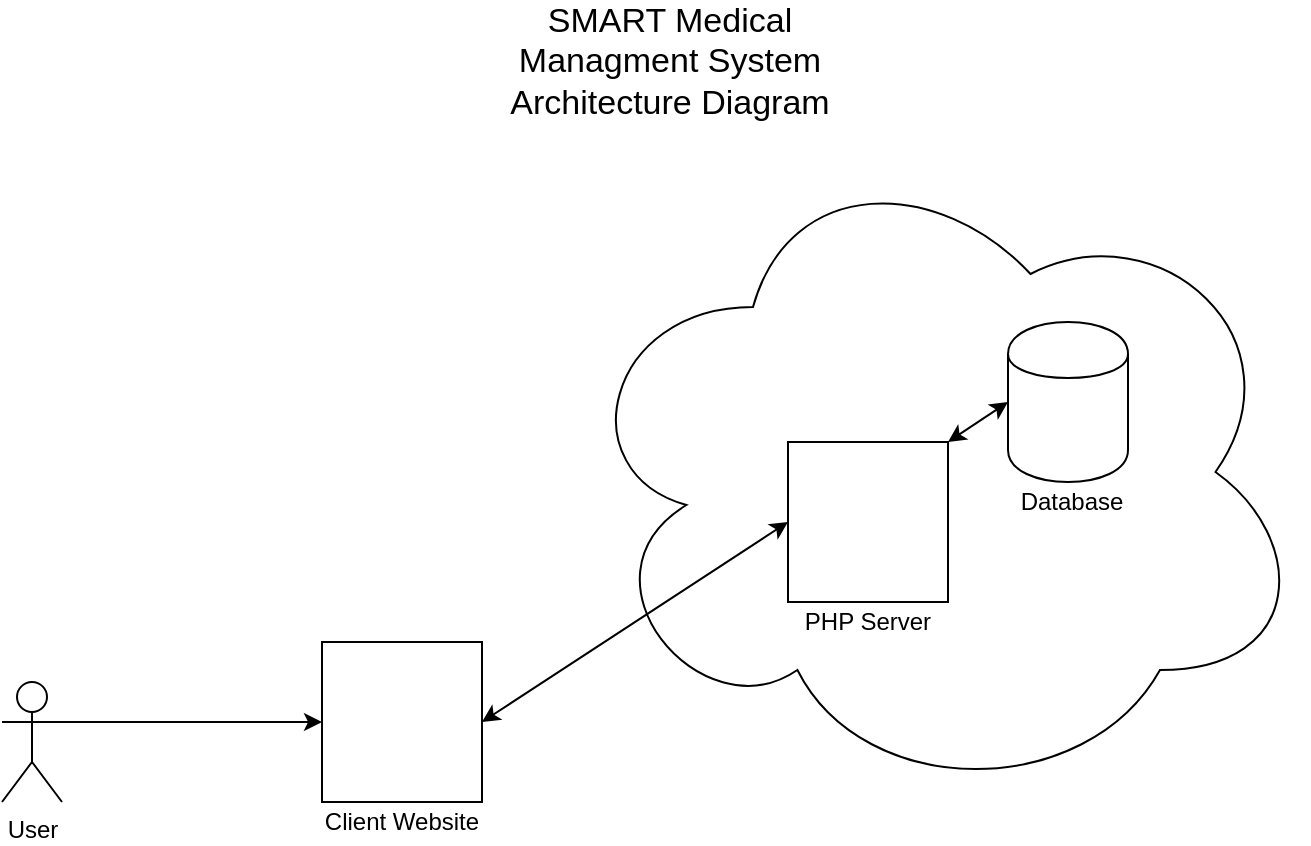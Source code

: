<mxfile version="12.9.3" type="device"><diagram id="OkfZsFVaMOh71XVkJSay" name="Page-1"><mxGraphModel dx="1086" dy="806" grid="1" gridSize="10" guides="1" tooltips="1" connect="1" arrows="1" fold="1" page="1" pageScale="1" pageWidth="827" pageHeight="1169" math="0" shadow="0"><root><mxCell id="0"/><mxCell id="1" parent="0"/><mxCell id="zQ8w275YMEVfNdzz5W2U-9" value="" style="whiteSpace=wrap;html=1;aspect=fixed;" parent="1" vertex="1"><mxGeometry x="240" y="340" width="80" height="80" as="geometry"/></mxCell><mxCell id="zQ8w275YMEVfNdzz5W2U-14" value="&lt;font style=&quot;font-size: 17px&quot;&gt;SMART Medical Managment System&lt;br&gt;Architecture Diagram&lt;/font&gt;" style="text;html=1;strokeColor=none;fillColor=none;align=center;verticalAlign=middle;whiteSpace=wrap;rounded=0;" parent="1" vertex="1"><mxGeometry x="323" y="40" width="182" height="20" as="geometry"/></mxCell><mxCell id="mPO3RPsCpt0iSe62ulKY-2" value="Client Website" style="text;html=1;strokeColor=none;fillColor=none;align=center;verticalAlign=middle;whiteSpace=wrap;rounded=0;" vertex="1" parent="1"><mxGeometry x="240" y="420" width="80" height="20" as="geometry"/></mxCell><mxCell id="mPO3RPsCpt0iSe62ulKY-3" value="User" style="shape=umlActor;verticalLabelPosition=bottom;labelBackgroundColor=#ffffff;verticalAlign=top;html=1;outlineConnect=0;" vertex="1" parent="1"><mxGeometry x="80" y="360" width="30" height="60" as="geometry"/></mxCell><mxCell id="mPO3RPsCpt0iSe62ulKY-4" value="" style="endArrow=classic;html=1;exitX=1;exitY=0.333;exitDx=0;exitDy=0;exitPerimeter=0;entryX=0;entryY=0.5;entryDx=0;entryDy=0;" edge="1" parent="1" source="mPO3RPsCpt0iSe62ulKY-3" target="zQ8w275YMEVfNdzz5W2U-9"><mxGeometry width="50" height="50" relative="1" as="geometry"><mxPoint x="140" y="430" as="sourcePoint"/><mxPoint x="190" y="380" as="targetPoint"/></mxGeometry></mxCell><mxCell id="zQ8w275YMEVfNdzz5W2U-1" value="" style="ellipse;shape=cloud;whiteSpace=wrap;html=1;" parent="1" vertex="1"><mxGeometry x="363" y="90" width="370" height="330" as="geometry"/></mxCell><mxCell id="zQ8w275YMEVfNdzz5W2U-2" value="" style="shape=cylinder;whiteSpace=wrap;html=1;boundedLbl=1;backgroundOutline=1;" parent="1" vertex="1"><mxGeometry x="583" y="180" width="60" height="80" as="geometry"/></mxCell><mxCell id="zQ8w275YMEVfNdzz5W2U-3" value="Database" style="text;html=1;strokeColor=none;fillColor=none;align=center;verticalAlign=middle;whiteSpace=wrap;rounded=0;" parent="1" vertex="1"><mxGeometry x="580" y="260" width="70" height="20" as="geometry"/></mxCell><mxCell id="zQ8w275YMEVfNdzz5W2U-4" value="" style="whiteSpace=wrap;html=1;aspect=fixed;" parent="1" vertex="1"><mxGeometry x="473" y="240" width="80" height="80" as="geometry"/></mxCell><mxCell id="zQ8w275YMEVfNdzz5W2U-5" value="PHP Server" style="text;html=1;strokeColor=none;fillColor=none;align=center;verticalAlign=middle;whiteSpace=wrap;rounded=0;" parent="1" vertex="1"><mxGeometry x="473" y="320" width="80" height="20" as="geometry"/></mxCell><mxCell id="zQ8w275YMEVfNdzz5W2U-13" value="" style="endArrow=classic;startArrow=classic;html=1;entryX=0;entryY=0.5;entryDx=0;entryDy=0;exitX=1;exitY=0;exitDx=0;exitDy=0;" parent="1" source="zQ8w275YMEVfNdzz5W2U-4" target="zQ8w275YMEVfNdzz5W2U-2" edge="1"><mxGeometry width="50" height="50" relative="1" as="geometry"><mxPoint x="553" y="550" as="sourcePoint"/><mxPoint x="603" y="500" as="targetPoint"/></mxGeometry></mxCell><mxCell id="mPO3RPsCpt0iSe62ulKY-1" value="" style="endArrow=classic;startArrow=classic;html=1;entryX=1;entryY=0.5;entryDx=0;entryDy=0;exitX=0;exitY=0.5;exitDx=0;exitDy=0;" edge="1" parent="1" source="zQ8w275YMEVfNdzz5W2U-4" target="zQ8w275YMEVfNdzz5W2U-9"><mxGeometry width="50" height="50" relative="1" as="geometry"><mxPoint x="270" y="370" as="sourcePoint"/><mxPoint x="320" y="320" as="targetPoint"/></mxGeometry></mxCell></root></mxGraphModel></diagram></mxfile>